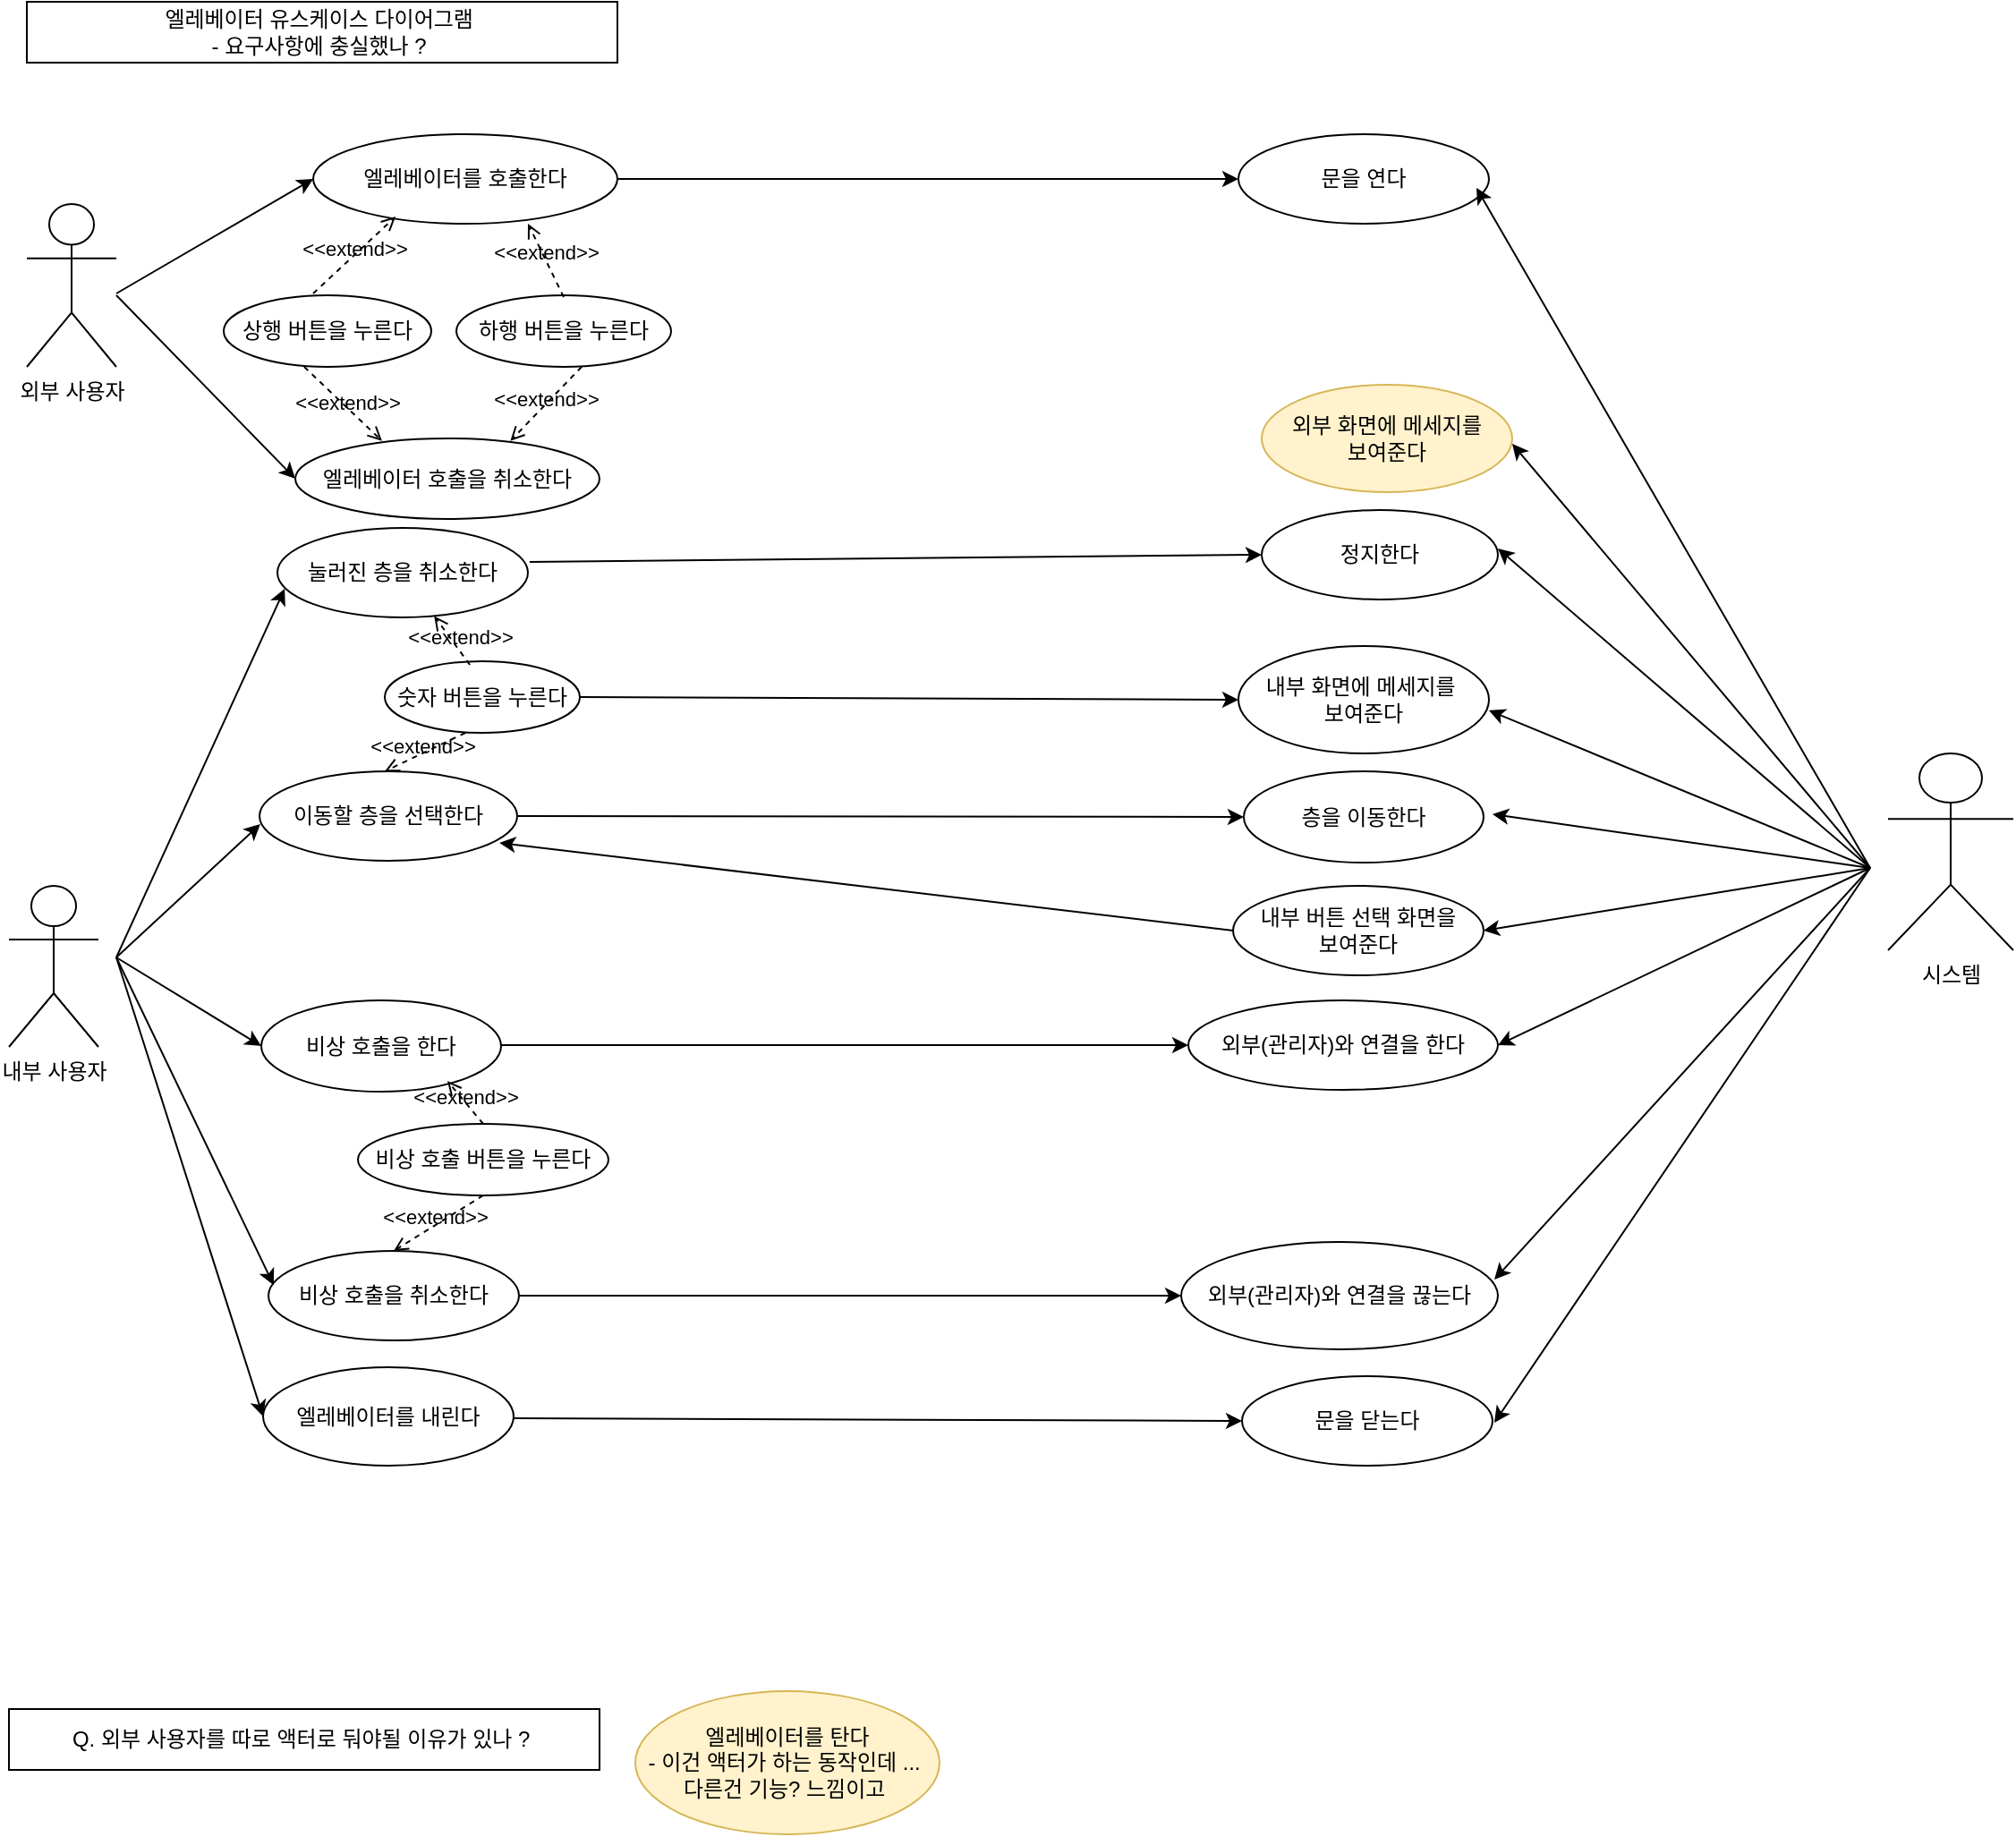 <mxfile version="21.7.2" type="github">
  <diagram name="페이지-1" id="53Q3UClLWomSRLcQ5Eca">
    <mxGraphModel dx="2074" dy="1110" grid="1" gridSize="10" guides="1" tooltips="1" connect="1" arrows="1" fold="1" page="1" pageScale="1" pageWidth="827" pageHeight="1169" math="0" shadow="0">
      <root>
        <mxCell id="0" />
        <mxCell id="1" parent="0" />
        <mxCell id="rM92m6WjBes2DzVafnE3-1" value="외부 사용자" style="shape=umlActor;verticalLabelPosition=bottom;verticalAlign=top;html=1;outlineConnect=0;" parent="1" vertex="1">
          <mxGeometry x="30" y="709" width="50" height="91" as="geometry" />
        </mxCell>
        <mxCell id="rM92m6WjBes2DzVafnE3-2" value="상행 버튼을 누른다" style="ellipse;whiteSpace=wrap;html=1;" parent="1" vertex="1">
          <mxGeometry x="140" y="760" width="116" height="40" as="geometry" />
        </mxCell>
        <mxCell id="rM92m6WjBes2DzVafnE3-3" value="하행 버튼을 누른다" style="ellipse;whiteSpace=wrap;html=1;" parent="1" vertex="1">
          <mxGeometry x="270" y="760" width="120" height="40" as="geometry" />
        </mxCell>
        <mxCell id="rM92m6WjBes2DzVafnE3-4" value="엘레베이터를 탄다&lt;br&gt;- 이건 액터가 하는 동작인데 ...&amp;nbsp;&lt;br&gt;다른건 기능? 느낌이고&amp;nbsp;" style="ellipse;whiteSpace=wrap;html=1;fillColor=#fff2cc;strokeColor=#d6b656;" parent="1" vertex="1">
          <mxGeometry x="370" y="1540" width="170" height="80" as="geometry" />
        </mxCell>
        <mxCell id="rM92m6WjBes2DzVafnE3-6" value="내부 사용자" style="shape=umlActor;verticalLabelPosition=bottom;verticalAlign=top;html=1;outlineConnect=0;" parent="1" vertex="1">
          <mxGeometry x="20" y="1090" width="50" height="90" as="geometry" />
        </mxCell>
        <mxCell id="rM92m6WjBes2DzVafnE3-7" value="숫자 버튼을 누른다" style="ellipse;whiteSpace=wrap;html=1;" parent="1" vertex="1">
          <mxGeometry x="230" y="964.5" width="109" height="40" as="geometry" />
        </mxCell>
        <mxCell id="rM92m6WjBes2DzVafnE3-8" value="비상 호출을 한다" style="ellipse;whiteSpace=wrap;html=1;" parent="1" vertex="1">
          <mxGeometry x="161" y="1154" width="134" height="51" as="geometry" />
        </mxCell>
        <mxCell id="rM92m6WjBes2DzVafnE3-11" value="엘레베이터를 내린다" style="ellipse;whiteSpace=wrap;html=1;" parent="1" vertex="1">
          <mxGeometry x="162" y="1359" width="140" height="55" as="geometry" />
        </mxCell>
        <mxCell id="aBRIKeooZYA7CBRIlUgZ-55" value="" style="edgeStyle=orthogonalEdgeStyle;rounded=0;orthogonalLoop=1;jettySize=auto;html=1;" edge="1" parent="1" source="rM92m6WjBes2DzVafnE3-13" target="aBRIKeooZYA7CBRIlUgZ-7">
          <mxGeometry relative="1" as="geometry" />
        </mxCell>
        <mxCell id="rM92m6WjBes2DzVafnE3-13" value="엘레베이터를 호출한다" style="ellipse;whiteSpace=wrap;html=1;" parent="1" vertex="1">
          <mxGeometry x="190" y="670" width="170" height="50" as="geometry" />
        </mxCell>
        <mxCell id="rM92m6WjBes2DzVafnE3-23" value="이동할 층을 선택한다" style="ellipse;whiteSpace=wrap;html=1;" parent="1" vertex="1">
          <mxGeometry x="160" y="1026" width="144" height="50" as="geometry" />
        </mxCell>
        <mxCell id="rM92m6WjBes2DzVafnE3-24" value="눌러진 층을 취소한다" style="ellipse;whiteSpace=wrap;html=1;" parent="1" vertex="1">
          <mxGeometry x="170" y="890" width="140" height="50" as="geometry" />
        </mxCell>
        <mxCell id="rM92m6WjBes2DzVafnE3-25" value="비상 호출을 취소한다" style="ellipse;whiteSpace=wrap;html=1;" parent="1" vertex="1">
          <mxGeometry x="165" y="1294" width="140" height="50" as="geometry" />
        </mxCell>
        <mxCell id="rM92m6WjBes2DzVafnE3-29" value="" style="endArrow=classic;html=1;rounded=0;entryX=0.003;entryY=0.591;entryDx=0;entryDy=0;entryPerimeter=0;" parent="1" target="rM92m6WjBes2DzVafnE3-23" edge="1">
          <mxGeometry width="50" height="50" relative="1" as="geometry">
            <mxPoint x="80" y="1130" as="sourcePoint" />
            <mxPoint x="130" y="1060" as="targetPoint" />
          </mxGeometry>
        </mxCell>
        <mxCell id="rM92m6WjBes2DzVafnE3-30" value="" style="endArrow=classic;html=1;rounded=0;entryX=0;entryY=0.5;entryDx=0;entryDy=0;" parent="1" target="rM92m6WjBes2DzVafnE3-11" edge="1">
          <mxGeometry width="50" height="50" relative="1" as="geometry">
            <mxPoint x="80" y="1130" as="sourcePoint" />
            <mxPoint x="175" y="1289" as="targetPoint" />
          </mxGeometry>
        </mxCell>
        <mxCell id="rM92m6WjBes2DzVafnE3-31" value="비상 호출 버튼을 누른다" style="ellipse;whiteSpace=wrap;html=1;" parent="1" vertex="1">
          <mxGeometry x="215" y="1223" width="140" height="40" as="geometry" />
        </mxCell>
        <mxCell id="rM92m6WjBes2DzVafnE3-32" value="엘레베이터 호출을 취소한다" style="ellipse;whiteSpace=wrap;html=1;" parent="1" vertex="1">
          <mxGeometry x="180" y="840" width="170" height="45" as="geometry" />
        </mxCell>
        <mxCell id="aBRIKeooZYA7CBRIlUgZ-2" value="시스템" style="shape=umlActor;verticalLabelPosition=bottom;verticalAlign=top;html=1;outlineConnect=0;" vertex="1" parent="1">
          <mxGeometry x="1070" y="1016" width="70" height="110" as="geometry" />
        </mxCell>
        <mxCell id="aBRIKeooZYA7CBRIlUgZ-3" value="외부(관리자)와 연결을 한다" style="ellipse;whiteSpace=wrap;html=1;" vertex="1" parent="1">
          <mxGeometry x="679" y="1154" width="173" height="50" as="geometry" />
        </mxCell>
        <mxCell id="aBRIKeooZYA7CBRIlUgZ-4" value="층을 이동한다" style="ellipse;whiteSpace=wrap;html=1;" vertex="1" parent="1">
          <mxGeometry x="710" y="1026" width="134" height="51" as="geometry" />
        </mxCell>
        <mxCell id="aBRIKeooZYA7CBRIlUgZ-5" value="외부 화면에 메세지를&lt;br&gt;보여준다" style="ellipse;whiteSpace=wrap;html=1;fillColor=#fff2cc;strokeColor=#d6b656;" vertex="1" parent="1">
          <mxGeometry x="720" y="810" width="140" height="60" as="geometry" />
        </mxCell>
        <mxCell id="aBRIKeooZYA7CBRIlUgZ-6" value="문을 닫는다" style="ellipse;whiteSpace=wrap;html=1;" vertex="1" parent="1">
          <mxGeometry x="709" y="1364" width="140" height="50" as="geometry" />
        </mxCell>
        <mxCell id="aBRIKeooZYA7CBRIlUgZ-7" value="문을 연다" style="ellipse;whiteSpace=wrap;html=1;" vertex="1" parent="1">
          <mxGeometry x="707" y="670" width="140" height="50" as="geometry" />
        </mxCell>
        <mxCell id="aBRIKeooZYA7CBRIlUgZ-8" value="내부 버튼 선택 화면을 &lt;br&gt;보여준다" style="ellipse;whiteSpace=wrap;html=1;" vertex="1" parent="1">
          <mxGeometry x="704" y="1090" width="140" height="50" as="geometry" />
        </mxCell>
        <mxCell id="aBRIKeooZYA7CBRIlUgZ-11" value="정지한다" style="ellipse;whiteSpace=wrap;html=1;" vertex="1" parent="1">
          <mxGeometry x="720" y="880" width="132" height="50" as="geometry" />
        </mxCell>
        <mxCell id="aBRIKeooZYA7CBRIlUgZ-12" value="내부 화면에 메세지를&amp;nbsp;&lt;br&gt;보여준다" style="ellipse;whiteSpace=wrap;html=1;" vertex="1" parent="1">
          <mxGeometry x="707" y="956" width="140" height="60" as="geometry" />
        </mxCell>
        <mxCell id="aBRIKeooZYA7CBRIlUgZ-20" value="" style="endArrow=classic;html=1;rounded=0;entryX=0;entryY=0.5;entryDx=0;entryDy=0;exitX=1.007;exitY=0.38;exitDx=0;exitDy=0;exitPerimeter=0;" edge="1" parent="1" source="rM92m6WjBes2DzVafnE3-24" target="aBRIKeooZYA7CBRIlUgZ-11">
          <mxGeometry width="50" height="50" relative="1" as="geometry">
            <mxPoint x="216" y="930" as="sourcePoint" />
            <mxPoint x="266" y="880" as="targetPoint" />
            <Array as="points" />
          </mxGeometry>
        </mxCell>
        <mxCell id="aBRIKeooZYA7CBRIlUgZ-21" value="외부(관리자)와 연결을 끊는다" style="ellipse;whiteSpace=wrap;html=1;" vertex="1" parent="1">
          <mxGeometry x="675" y="1289" width="177" height="60" as="geometry" />
        </mxCell>
        <mxCell id="aBRIKeooZYA7CBRIlUgZ-22" value="" style="endArrow=classic;html=1;rounded=0;entryX=0;entryY=0.5;entryDx=0;entryDy=0;exitX=1;exitY=0.5;exitDx=0;exitDy=0;" edge="1" parent="1" source="rM92m6WjBes2DzVafnE3-7" target="aBRIKeooZYA7CBRIlUgZ-12">
          <mxGeometry width="50" height="50" relative="1" as="geometry">
            <mxPoint x="439" y="970" as="sourcePoint" />
            <mxPoint x="489" y="920" as="targetPoint" />
          </mxGeometry>
        </mxCell>
        <mxCell id="aBRIKeooZYA7CBRIlUgZ-27" value="" style="endArrow=classic;html=1;rounded=0;entryX=0;entryY=0.5;entryDx=0;entryDy=0;" edge="1" parent="1" target="aBRIKeooZYA7CBRIlUgZ-3">
          <mxGeometry width="50" height="50" relative="1" as="geometry">
            <mxPoint x="295" y="1179" as="sourcePoint" />
            <mxPoint x="345" y="1129" as="targetPoint" />
          </mxGeometry>
        </mxCell>
        <mxCell id="aBRIKeooZYA7CBRIlUgZ-30" value="" style="endArrow=classic;html=1;rounded=0;entryX=0;entryY=0.5;entryDx=0;entryDy=0;exitX=1;exitY=0.5;exitDx=0;exitDy=0;" edge="1" parent="1" source="rM92m6WjBes2DzVafnE3-25" target="aBRIKeooZYA7CBRIlUgZ-21">
          <mxGeometry width="50" height="50" relative="1" as="geometry">
            <mxPoint x="305" y="1306" as="sourcePoint" />
            <mxPoint x="355" y="1256" as="targetPoint" />
          </mxGeometry>
        </mxCell>
        <mxCell id="aBRIKeooZYA7CBRIlUgZ-31" value="" style="endArrow=classic;html=1;rounded=0;entryX=0;entryY=0.5;entryDx=0;entryDy=0;" edge="1" parent="1" target="aBRIKeooZYA7CBRIlUgZ-6">
          <mxGeometry width="50" height="50" relative="1" as="geometry">
            <mxPoint x="302" y="1387.5" as="sourcePoint" />
            <mxPoint x="685" y="1390.5" as="targetPoint" />
          </mxGeometry>
        </mxCell>
        <mxCell id="aBRIKeooZYA7CBRIlUgZ-33" value="" style="endArrow=classic;html=1;rounded=0;entryX=0;entryY=0.5;entryDx=0;entryDy=0;exitX=1;exitY=0.5;exitDx=0;exitDy=0;" edge="1" parent="1" source="rM92m6WjBes2DzVafnE3-23" target="aBRIKeooZYA7CBRIlUgZ-4">
          <mxGeometry width="50" height="50" relative="1" as="geometry">
            <mxPoint x="300" y="1030" as="sourcePoint" />
            <mxPoint x="350" y="980" as="targetPoint" />
          </mxGeometry>
        </mxCell>
        <mxCell id="aBRIKeooZYA7CBRIlUgZ-39" value="Q. 외부 사용자를 따로 액터로 둬야될 이유가 있나 ?&amp;nbsp;" style="rounded=0;whiteSpace=wrap;html=1;" vertex="1" parent="1">
          <mxGeometry x="20" y="1550" width="330" height="34" as="geometry" />
        </mxCell>
        <mxCell id="aBRIKeooZYA7CBRIlUgZ-40" value="" style="endArrow=classic;html=1;rounded=0;entryX=0;entryY=0.5;entryDx=0;entryDy=0;" edge="1" parent="1" target="rM92m6WjBes2DzVafnE3-13">
          <mxGeometry width="50" height="50" relative="1" as="geometry">
            <mxPoint x="80" y="759" as="sourcePoint" />
            <mxPoint x="130" y="709" as="targetPoint" />
          </mxGeometry>
        </mxCell>
        <mxCell id="aBRIKeooZYA7CBRIlUgZ-41" value="" style="endArrow=classic;html=1;rounded=0;entryX=0;entryY=0.5;entryDx=0;entryDy=0;" edge="1" parent="1" target="rM92m6WjBes2DzVafnE3-32">
          <mxGeometry width="50" height="50" relative="1" as="geometry">
            <mxPoint x="80" y="760" as="sourcePoint" />
            <mxPoint x="130" y="710" as="targetPoint" />
          </mxGeometry>
        </mxCell>
        <mxCell id="aBRIKeooZYA7CBRIlUgZ-43" value="&amp;lt;&amp;lt;extend&amp;gt;&amp;gt;" style="html=1;verticalAlign=bottom;labelBackgroundColor=none;endArrow=open;endFill=0;dashed=1;rounded=0;entryX=0.706;entryY=1;entryDx=0;entryDy=0;entryPerimeter=0;" edge="1" parent="1" target="rM92m6WjBes2DzVafnE3-13">
          <mxGeometry x="-0.185" y="2" width="160" relative="1" as="geometry">
            <mxPoint x="330" y="761" as="sourcePoint" />
            <mxPoint x="310" y="731" as="targetPoint" />
            <mxPoint as="offset" />
          </mxGeometry>
        </mxCell>
        <mxCell id="aBRIKeooZYA7CBRIlUgZ-44" value="&amp;lt;&amp;lt;extend&amp;gt;&amp;gt;" style="html=1;verticalAlign=bottom;labelBackgroundColor=none;endArrow=open;endFill=0;dashed=1;rounded=0;entryX=0.271;entryY=0.92;entryDx=0;entryDy=0;entryPerimeter=0;" edge="1" parent="1" target="rM92m6WjBes2DzVafnE3-13">
          <mxGeometry x="-0.132" y="-4" width="160" relative="1" as="geometry">
            <mxPoint x="190" y="759" as="sourcePoint" />
            <mxPoint x="226" y="709" as="targetPoint" />
            <mxPoint as="offset" />
          </mxGeometry>
        </mxCell>
        <mxCell id="aBRIKeooZYA7CBRIlUgZ-45" value="&amp;lt;&amp;lt;extend&amp;gt;&amp;gt;" style="html=1;verticalAlign=bottom;labelBackgroundColor=none;endArrow=open;endFill=0;dashed=1;rounded=0;entryX=0.285;entryY=0.031;entryDx=0;entryDy=0;entryPerimeter=0;" edge="1" parent="1" target="rM92m6WjBes2DzVafnE3-32">
          <mxGeometry x="0.249" y="-4" width="160" relative="1" as="geometry">
            <mxPoint x="185" y="800" as="sourcePoint" />
            <mxPoint x="345" y="800" as="targetPoint" />
            <mxPoint as="offset" />
          </mxGeometry>
        </mxCell>
        <mxCell id="aBRIKeooZYA7CBRIlUgZ-46" value="&amp;lt;&amp;lt;extend&amp;gt;&amp;gt;" style="html=1;verticalAlign=bottom;labelBackgroundColor=none;endArrow=open;endFill=0;dashed=1;rounded=0;entryX=0.707;entryY=0.031;entryDx=0;entryDy=0;entryPerimeter=0;" edge="1" parent="1" target="rM92m6WjBes2DzVafnE3-32">
          <mxGeometry x="0.163" y="4" width="160" relative="1" as="geometry">
            <mxPoint x="340" y="800" as="sourcePoint" />
            <mxPoint x="500" y="800" as="targetPoint" />
            <mxPoint as="offset" />
          </mxGeometry>
        </mxCell>
        <mxCell id="aBRIKeooZYA7CBRIlUgZ-47" value="" style="endArrow=classic;html=1;rounded=0;entryX=0.029;entryY=0.68;entryDx=0;entryDy=0;entryPerimeter=0;" edge="1" parent="1" target="rM92m6WjBes2DzVafnE3-24">
          <mxGeometry width="50" height="50" relative="1" as="geometry">
            <mxPoint x="80" y="1130" as="sourcePoint" />
            <mxPoint x="150" y="1015" as="targetPoint" />
          </mxGeometry>
        </mxCell>
        <mxCell id="aBRIKeooZYA7CBRIlUgZ-49" value="" style="endArrow=classic;html=1;rounded=0;entryX=0.021;entryY=0.383;entryDx=0;entryDy=0;entryPerimeter=0;" edge="1" parent="1" target="rM92m6WjBes2DzVafnE3-25">
          <mxGeometry width="50" height="50" relative="1" as="geometry">
            <mxPoint x="80" y="1130" as="sourcePoint" />
            <mxPoint x="177.9" y="1289.9" as="targetPoint" />
          </mxGeometry>
        </mxCell>
        <mxCell id="aBRIKeooZYA7CBRIlUgZ-50" value="&amp;lt;&amp;lt;extend&amp;gt;&amp;gt;" style="html=1;verticalAlign=bottom;labelBackgroundColor=none;endArrow=open;endFill=0;dashed=1;rounded=0;exitX=0.5;exitY=0;exitDx=0;exitDy=0;" edge="1" parent="1" source="rM92m6WjBes2DzVafnE3-31">
          <mxGeometry x="-0.3" y="4" width="160" relative="1" as="geometry">
            <mxPoint x="289" y="1249" as="sourcePoint" />
            <mxPoint x="265" y="1199" as="targetPoint" />
            <mxPoint as="offset" />
          </mxGeometry>
        </mxCell>
        <mxCell id="aBRIKeooZYA7CBRIlUgZ-51" value="&amp;lt;&amp;lt;extend&amp;gt;&amp;gt;" style="html=1;verticalAlign=bottom;labelBackgroundColor=none;endArrow=open;endFill=0;dashed=1;rounded=0;entryX=0.5;entryY=0;entryDx=0;entryDy=0;exitX=0.5;exitY=1;exitDx=0;exitDy=0;" edge="1" parent="1" source="rM92m6WjBes2DzVafnE3-31" target="rM92m6WjBes2DzVafnE3-25">
          <mxGeometry x="0.163" y="4" width="160" relative="1" as="geometry">
            <mxPoint x="275" y="1238" as="sourcePoint" />
            <mxPoint x="235" y="1279" as="targetPoint" />
            <mxPoint as="offset" />
          </mxGeometry>
        </mxCell>
        <mxCell id="aBRIKeooZYA7CBRIlUgZ-52" value="&amp;lt;&amp;lt;extend&amp;gt;&amp;gt;" style="html=1;verticalAlign=bottom;labelBackgroundColor=none;endArrow=open;endFill=0;dashed=1;rounded=0;exitX=0.436;exitY=0.05;exitDx=0;exitDy=0;exitPerimeter=0;" edge="1" parent="1" source="rM92m6WjBes2DzVafnE3-7" target="rM92m6WjBes2DzVafnE3-24">
          <mxGeometry x="-0.501" y="1" width="160" relative="1" as="geometry">
            <mxPoint x="360" y="964.5" as="sourcePoint" />
            <mxPoint x="406" y="921.5" as="targetPoint" />
            <mxPoint as="offset" />
          </mxGeometry>
        </mxCell>
        <mxCell id="aBRIKeooZYA7CBRIlUgZ-53" value="&amp;lt;&amp;lt;extend&amp;gt;&amp;gt;" style="html=1;verticalAlign=bottom;labelBackgroundColor=none;endArrow=open;endFill=0;dashed=1;rounded=0;entryX=0.707;entryY=0.031;entryDx=0;entryDy=0;entryPerimeter=0;exitX=0.413;exitY=1;exitDx=0;exitDy=0;exitPerimeter=0;" edge="1" parent="1" source="rM92m6WjBes2DzVafnE3-7">
          <mxGeometry x="0.163" y="4" width="160" relative="1" as="geometry">
            <mxPoint x="270" y="985" as="sourcePoint" />
            <mxPoint x="230" y="1026" as="targetPoint" />
            <mxPoint as="offset" />
          </mxGeometry>
        </mxCell>
        <mxCell id="aBRIKeooZYA7CBRIlUgZ-56" value="" style="endArrow=classic;html=1;rounded=0;entryX=0.95;entryY=0.6;entryDx=0;entryDy=0;entryPerimeter=0;" edge="1" parent="1" target="aBRIKeooZYA7CBRIlUgZ-7">
          <mxGeometry width="50" height="50" relative="1" as="geometry">
            <mxPoint x="1060" y="1080" as="sourcePoint" />
            <mxPoint x="1070" y="976" as="targetPoint" />
          </mxGeometry>
        </mxCell>
        <mxCell id="aBRIKeooZYA7CBRIlUgZ-57" value="" style="endArrow=classic;html=1;rounded=0;entryX=0.95;entryY=0.6;entryDx=0;entryDy=0;entryPerimeter=0;" edge="1" parent="1">
          <mxGeometry width="50" height="50" relative="1" as="geometry">
            <mxPoint x="1060" y="1080" as="sourcePoint" />
            <mxPoint x="860" y="843" as="targetPoint" />
          </mxGeometry>
        </mxCell>
        <mxCell id="aBRIKeooZYA7CBRIlUgZ-58" value="" style="endArrow=classic;html=1;rounded=0;entryX=0.95;entryY=0.6;entryDx=0;entryDy=0;entryPerimeter=0;" edge="1" parent="1">
          <mxGeometry width="50" height="50" relative="1" as="geometry">
            <mxPoint x="1060" y="1080" as="sourcePoint" />
            <mxPoint x="852" y="901.5" as="targetPoint" />
          </mxGeometry>
        </mxCell>
        <mxCell id="aBRIKeooZYA7CBRIlUgZ-59" value="" style="endArrow=classic;html=1;rounded=0;entryX=0.95;entryY=0.6;entryDx=0;entryDy=0;entryPerimeter=0;" edge="1" parent="1">
          <mxGeometry width="50" height="50" relative="1" as="geometry">
            <mxPoint x="1060" y="1080" as="sourcePoint" />
            <mxPoint x="847" y="992" as="targetPoint" />
          </mxGeometry>
        </mxCell>
        <mxCell id="aBRIKeooZYA7CBRIlUgZ-60" value="" style="endArrow=classic;html=1;rounded=0;entryX=0.95;entryY=0.6;entryDx=0;entryDy=0;entryPerimeter=0;" edge="1" parent="1">
          <mxGeometry width="50" height="50" relative="1" as="geometry">
            <mxPoint x="1060" y="1080" as="sourcePoint" />
            <mxPoint x="849" y="1050" as="targetPoint" />
          </mxGeometry>
        </mxCell>
        <mxCell id="aBRIKeooZYA7CBRIlUgZ-61" value="" style="endArrow=classic;html=1;rounded=0;entryX=1;entryY=0.5;entryDx=0;entryDy=0;" edge="1" parent="1" target="aBRIKeooZYA7CBRIlUgZ-8">
          <mxGeometry width="50" height="50" relative="1" as="geometry">
            <mxPoint x="1060" y="1080" as="sourcePoint" />
            <mxPoint x="847" y="1110" as="targetPoint" />
          </mxGeometry>
        </mxCell>
        <mxCell id="aBRIKeooZYA7CBRIlUgZ-62" value="" style="endArrow=classic;html=1;rounded=0;entryX=1;entryY=0.5;entryDx=0;entryDy=0;" edge="1" parent="1" target="aBRIKeooZYA7CBRIlUgZ-3">
          <mxGeometry width="50" height="50" relative="1" as="geometry">
            <mxPoint x="1060" y="1080" as="sourcePoint" />
            <mxPoint x="847" y="1250" as="targetPoint" />
          </mxGeometry>
        </mxCell>
        <mxCell id="aBRIKeooZYA7CBRIlUgZ-63" value="" style="endArrow=classic;html=1;rounded=0;" edge="1" parent="1">
          <mxGeometry width="50" height="50" relative="1" as="geometry">
            <mxPoint x="1060" y="1080" as="sourcePoint" />
            <mxPoint x="850" y="1310" as="targetPoint" />
          </mxGeometry>
        </mxCell>
        <mxCell id="aBRIKeooZYA7CBRIlUgZ-64" value="엘레베이터 유스케이스 다이어그램&amp;nbsp;&lt;br&gt;- 요구사항에 충실했나 ?&amp;nbsp;" style="rounded=0;whiteSpace=wrap;html=1;" vertex="1" parent="1">
          <mxGeometry x="30" y="596" width="330" height="34" as="geometry" />
        </mxCell>
        <mxCell id="aBRIKeooZYA7CBRIlUgZ-65" value="" style="endArrow=classic;html=1;rounded=0;entryX=0.931;entryY=0.8;entryDx=0;entryDy=0;entryPerimeter=0;exitX=0;exitY=0.5;exitDx=0;exitDy=0;" edge="1" parent="1" source="aBRIKeooZYA7CBRIlUgZ-8" target="rM92m6WjBes2DzVafnE3-23">
          <mxGeometry width="50" height="50" relative="1" as="geometry">
            <mxPoint x="710" y="1120" as="sourcePoint" />
            <mxPoint x="840" y="1080" as="targetPoint" />
          </mxGeometry>
        </mxCell>
        <mxCell id="aBRIKeooZYA7CBRIlUgZ-67" value="" style="endArrow=classic;html=1;rounded=0;entryX=0;entryY=0.5;entryDx=0;entryDy=0;" edge="1" parent="1" target="rM92m6WjBes2DzVafnE3-8">
          <mxGeometry width="50" height="50" relative="1" as="geometry">
            <mxPoint x="80" y="1130" as="sourcePoint" />
            <mxPoint x="180" y="1313" as="targetPoint" />
          </mxGeometry>
        </mxCell>
        <mxCell id="aBRIKeooZYA7CBRIlUgZ-68" value="" style="endArrow=classic;html=1;rounded=0;" edge="1" parent="1">
          <mxGeometry width="50" height="50" relative="1" as="geometry">
            <mxPoint x="1060" y="1080" as="sourcePoint" />
            <mxPoint x="850" y="1390" as="targetPoint" />
          </mxGeometry>
        </mxCell>
      </root>
    </mxGraphModel>
  </diagram>
</mxfile>
